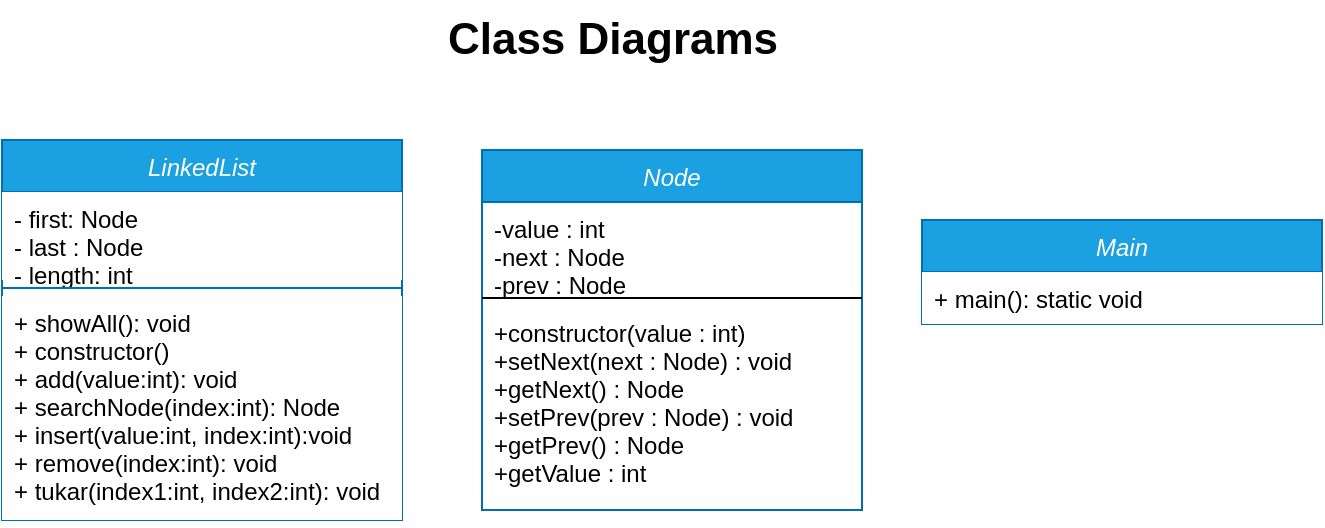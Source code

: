 <mxfile version="20.4.2" type="github">
  <diagram id="C5RBs43oDa-KdzZeNtuy" name="Page-1">
    <mxGraphModel dx="1038" dy="571" grid="1" gridSize="10" guides="1" tooltips="1" connect="1" arrows="1" fold="1" page="1" pageScale="1" pageWidth="827" pageHeight="1169" math="0" shadow="0">
      <root>
        <mxCell id="WIyWlLk6GJQsqaUBKTNV-0" />
        <mxCell id="WIyWlLk6GJQsqaUBKTNV-1" parent="WIyWlLk6GJQsqaUBKTNV-0" />
        <mxCell id="yysBNInqc31UL308aAiy-0" value="Node" style="swimlane;fontStyle=2;align=center;verticalAlign=top;childLayout=stackLayout;horizontal=1;startSize=26;horizontalStack=0;resizeParent=1;resizeLast=0;collapsible=1;marginBottom=0;rounded=0;shadow=0;strokeWidth=1;fillColor=#1ba1e2;strokeColor=#006EAF;fontColor=#ffffff;" vertex="1" parent="WIyWlLk6GJQsqaUBKTNV-1">
          <mxGeometry x="330" y="75" width="190" height="180" as="geometry">
            <mxRectangle x="230" y="140" width="160" height="26" as="alternateBounds" />
          </mxGeometry>
        </mxCell>
        <mxCell id="yysBNInqc31UL308aAiy-1" value="-value : int&#xa;-next : Node&#xa;-prev : Node&#xa;" style="text;align=left;verticalAlign=top;spacingLeft=4;spacingRight=4;overflow=hidden;rotatable=0;points=[[0,0.5],[1,0.5]];portConstraint=eastwest;" vertex="1" parent="yysBNInqc31UL308aAiy-0">
          <mxGeometry y="26" width="190" height="44" as="geometry" />
        </mxCell>
        <mxCell id="yysBNInqc31UL308aAiy-2" value="" style="line;html=1;strokeWidth=1;align=left;verticalAlign=middle;spacingTop=-1;spacingLeft=3;spacingRight=3;rotatable=0;labelPosition=right;points=[];portConstraint=eastwest;" vertex="1" parent="yysBNInqc31UL308aAiy-0">
          <mxGeometry y="70" width="190" height="8" as="geometry" />
        </mxCell>
        <mxCell id="yysBNInqc31UL308aAiy-3" value="+constructor(value : int)&#xa;+setNext(next : Node) : void&#xa;+getNext() : Node&#xa;+setPrev(prev : Node) : void&#xa;+getPrev() : Node&#xa;+getValue : int&#xa;&#xa;" style="text;align=left;verticalAlign=top;spacingLeft=4;spacingRight=4;overflow=hidden;rotatable=0;points=[[0,0.5],[1,0.5]];portConstraint=eastwest;" vertex="1" parent="yysBNInqc31UL308aAiy-0">
          <mxGeometry y="78" width="190" height="90" as="geometry" />
        </mxCell>
        <mxCell id="yysBNInqc31UL308aAiy-4" value="LinkedList" style="swimlane;fontStyle=2;align=center;verticalAlign=top;childLayout=stackLayout;horizontal=1;startSize=26;horizontalStack=0;resizeParent=1;resizeParentMax=0;resizeLast=0;collapsible=1;marginBottom=0;labelBackgroundColor=none;fillStyle=solid;fillColor=#1ba1e2;swimlaneFillColor=none;fontColor=#ffffff;strokeColor=#006EAF;" vertex="1" parent="WIyWlLk6GJQsqaUBKTNV-1">
          <mxGeometry x="90" y="70" width="200" height="190" as="geometry" />
        </mxCell>
        <mxCell id="yysBNInqc31UL308aAiy-5" value="- first: Node&#xa;- last : Node&#xa;- length: int" style="text;strokeColor=none;fillColor=default;align=left;verticalAlign=top;spacingLeft=4;spacingRight=4;overflow=hidden;rotatable=0;points=[[0,0.5],[1,0.5]];portConstraint=eastwest;" vertex="1" parent="yysBNInqc31UL308aAiy-4">
          <mxGeometry y="26" width="200" height="44" as="geometry" />
        </mxCell>
        <mxCell id="yysBNInqc31UL308aAiy-6" value="" style="line;strokeWidth=1;fillColor=none;align=left;verticalAlign=middle;spacingTop=-1;spacingLeft=3;spacingRight=3;rotatable=0;labelPosition=right;points=[];portConstraint=eastwest;strokeColor=inherit;" vertex="1" parent="yysBNInqc31UL308aAiy-4">
          <mxGeometry y="70" width="200" height="8" as="geometry" />
        </mxCell>
        <mxCell id="yysBNInqc31UL308aAiy-7" value="+ showAll(): void&#xa;+ constructor()&#xa;+ add(value:int): void&#xa;+ searchNode(index:int): Node&#xa;+ insert(value:int, index:int):void&#xa;+ remove(index:int): void&#xa;+ tukar(index1:int, index2:int): void" style="text;strokeColor=none;fillColor=#FFFFFF;align=left;verticalAlign=top;spacingLeft=4;spacingRight=4;overflow=hidden;rotatable=0;points=[[0,0.5],[1,0.5]];portConstraint=eastwest;" vertex="1" parent="yysBNInqc31UL308aAiy-4">
          <mxGeometry y="78" width="200" height="112" as="geometry" />
        </mxCell>
        <mxCell id="yysBNInqc31UL308aAiy-8" value="&lt;b&gt;&lt;font style=&quot;font-size: 22px;&quot;&gt;Class Diagrams&lt;/font&gt;&lt;/b&gt;" style="text;html=1;resizable=0;autosize=1;align=center;verticalAlign=middle;points=[];fillColor=none;strokeColor=none;rounded=0;" vertex="1" parent="WIyWlLk6GJQsqaUBKTNV-1">
          <mxGeometry x="300" width="190" height="40" as="geometry" />
        </mxCell>
        <mxCell id="yysBNInqc31UL308aAiy-9" value="Main" style="swimlane;fontStyle=2;align=center;verticalAlign=top;childLayout=stackLayout;horizontal=1;startSize=26;horizontalStack=0;resizeParent=1;resizeParentMax=0;resizeLast=0;collapsible=1;marginBottom=0;fillColor=#1ba1e2;fontColor=#ffffff;strokeColor=#006EAF;" vertex="1" parent="WIyWlLk6GJQsqaUBKTNV-1">
          <mxGeometry x="550" y="110" width="200" height="52" as="geometry" />
        </mxCell>
        <mxCell id="yysBNInqc31UL308aAiy-10" value="+ main(): static void" style="text;strokeColor=none;fillColor=default;align=left;verticalAlign=top;spacingLeft=4;spacingRight=4;overflow=hidden;rotatable=0;points=[[0,0.5],[1,0.5]];portConstraint=eastwest;" vertex="1" parent="yysBNInqc31UL308aAiy-9">
          <mxGeometry y="26" width="200" height="26" as="geometry" />
        </mxCell>
      </root>
    </mxGraphModel>
  </diagram>
</mxfile>
